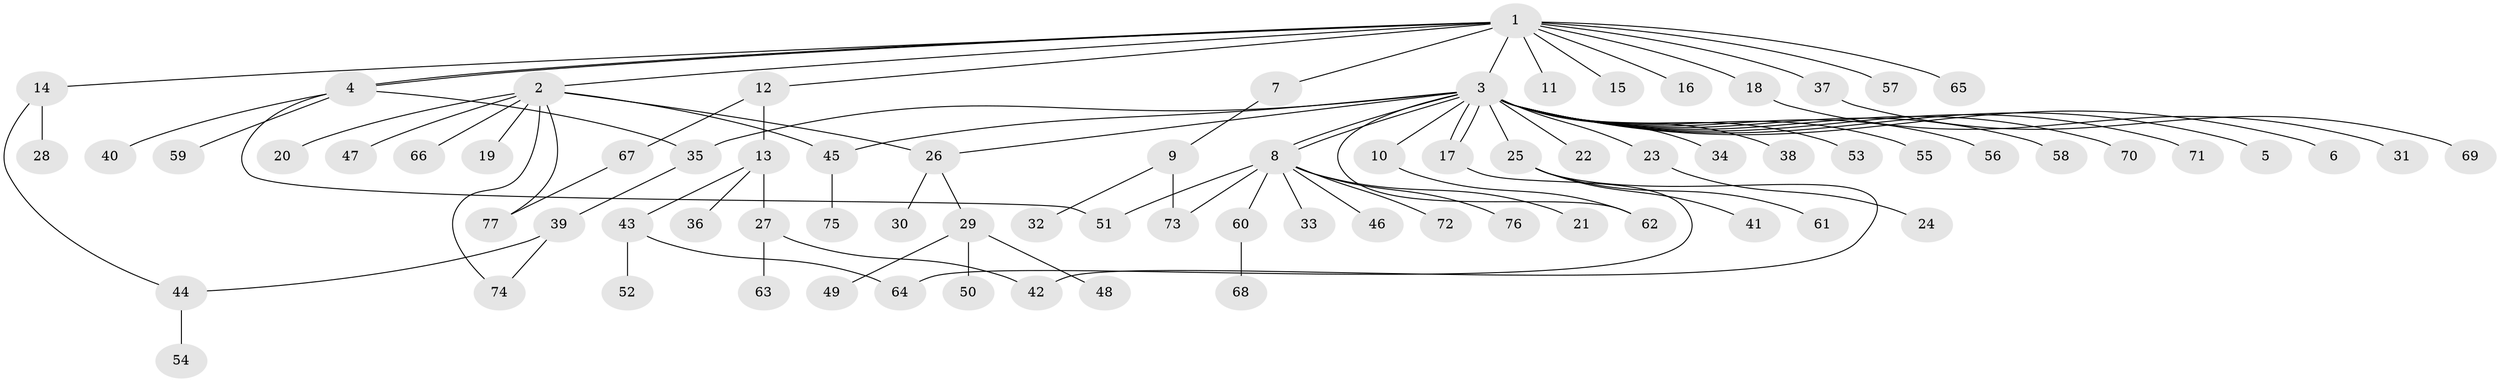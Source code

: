 // coarse degree distribution, {13: 0.016666666666666666, 9: 0.03333333333333333, 24: 0.016666666666666666, 7: 0.016666666666666666, 1: 0.6, 2: 0.2, 3: 0.08333333333333333, 5: 0.016666666666666666, 4: 0.016666666666666666}
// Generated by graph-tools (version 1.1) at 2025/51/02/27/25 19:51:58]
// undirected, 77 vertices, 90 edges
graph export_dot {
graph [start="1"]
  node [color=gray90,style=filled];
  1;
  2;
  3;
  4;
  5;
  6;
  7;
  8;
  9;
  10;
  11;
  12;
  13;
  14;
  15;
  16;
  17;
  18;
  19;
  20;
  21;
  22;
  23;
  24;
  25;
  26;
  27;
  28;
  29;
  30;
  31;
  32;
  33;
  34;
  35;
  36;
  37;
  38;
  39;
  40;
  41;
  42;
  43;
  44;
  45;
  46;
  47;
  48;
  49;
  50;
  51;
  52;
  53;
  54;
  55;
  56;
  57;
  58;
  59;
  60;
  61;
  62;
  63;
  64;
  65;
  66;
  67;
  68;
  69;
  70;
  71;
  72;
  73;
  74;
  75;
  76;
  77;
  1 -- 2;
  1 -- 3;
  1 -- 4;
  1 -- 4;
  1 -- 7;
  1 -- 11;
  1 -- 12;
  1 -- 14;
  1 -- 15;
  1 -- 16;
  1 -- 18;
  1 -- 37;
  1 -- 57;
  1 -- 65;
  2 -- 19;
  2 -- 20;
  2 -- 26;
  2 -- 45;
  2 -- 47;
  2 -- 66;
  2 -- 74;
  2 -- 77;
  3 -- 5;
  3 -- 6;
  3 -- 8;
  3 -- 8;
  3 -- 10;
  3 -- 17;
  3 -- 17;
  3 -- 22;
  3 -- 23;
  3 -- 25;
  3 -- 26;
  3 -- 34;
  3 -- 35;
  3 -- 38;
  3 -- 45;
  3 -- 53;
  3 -- 55;
  3 -- 56;
  3 -- 58;
  3 -- 62;
  3 -- 70;
  3 -- 71;
  4 -- 35;
  4 -- 40;
  4 -- 51;
  4 -- 59;
  7 -- 9;
  8 -- 21;
  8 -- 33;
  8 -- 46;
  8 -- 51;
  8 -- 60;
  8 -- 72;
  8 -- 73;
  8 -- 76;
  9 -- 32;
  9 -- 73;
  10 -- 62;
  12 -- 13;
  12 -- 67;
  13 -- 27;
  13 -- 36;
  13 -- 43;
  14 -- 28;
  14 -- 44;
  17 -- 64;
  18 -- 31;
  23 -- 24;
  25 -- 41;
  25 -- 42;
  25 -- 61;
  26 -- 29;
  26 -- 30;
  27 -- 42;
  27 -- 63;
  29 -- 48;
  29 -- 49;
  29 -- 50;
  35 -- 39;
  37 -- 69;
  39 -- 44;
  39 -- 74;
  43 -- 52;
  43 -- 64;
  44 -- 54;
  45 -- 75;
  60 -- 68;
  67 -- 77;
}
